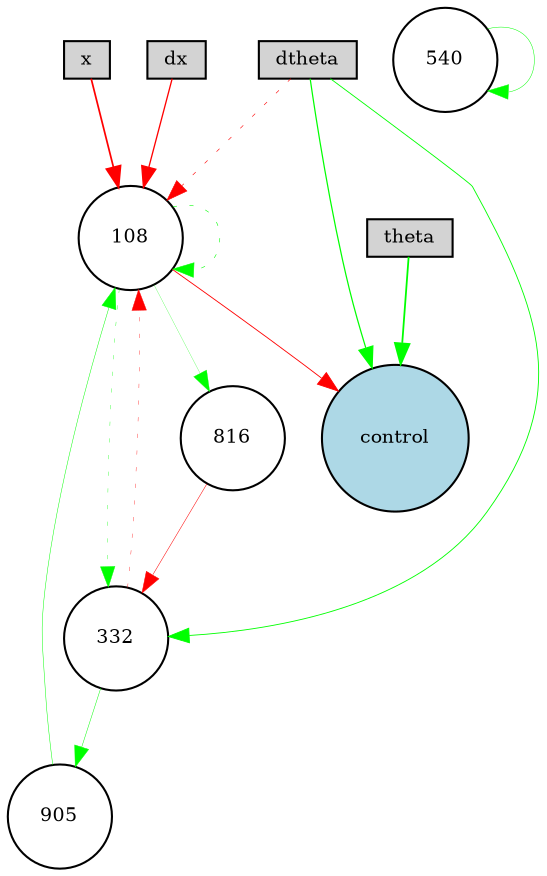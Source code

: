 digraph {
	node [fontsize=9 height=0.2 shape=circle width=0.2]
	x [fillcolor=lightgray shape=box style=filled]
	dx [fillcolor=lightgray shape=box style=filled]
	theta [fillcolor=lightgray shape=box style=filled]
	dtheta [fillcolor=lightgray shape=box style=filled]
	control [fillcolor=lightblue style=filled]
	905 [fillcolor=white style=filled]
	108 [fillcolor=white style=filled]
	332 [fillcolor=white style=filled]
	816 [fillcolor=white style=filled]
	540 [fillcolor=white style=filled]
	x -> 108 [color=red penwidth=0.830098037836063 style=solid]
	theta -> control [color=green penwidth=0.862893231288893 style=solid]
	108 -> control [color=red penwidth=0.4209082922946171 style=solid]
	dtheta -> control [color=green penwidth=0.5904038030186549 style=solid]
	108 -> 108 [color=green penwidth=0.2711579339049951 style=dotted]
	dtheta -> 108 [color=red penwidth=0.29111294939330046 style=dotted]
	dtheta -> 332 [color=green penwidth=0.4223373800365672 style=solid]
	332 -> 108 [color=red penwidth=0.17149766126622784 style=dotted]
	108 -> 332 [color=green penwidth=0.17021301297921754 style=dotted]
	540 -> 540 [color=green penwidth=0.2325106305572451 style=solid]
	108 -> 816 [color=green penwidth=0.12011428212744416 style=solid]
	816 -> 332 [color=red penwidth=0.24258257689869964 style=solid]
	dx -> 108 [color=red penwidth=0.6307924170941064 style=solid]
	332 -> 905 [color=green penwidth=0.23028938557099218 style=solid]
	905 -> 108 [color=green penwidth=0.22907840569995888 style=solid]
}
